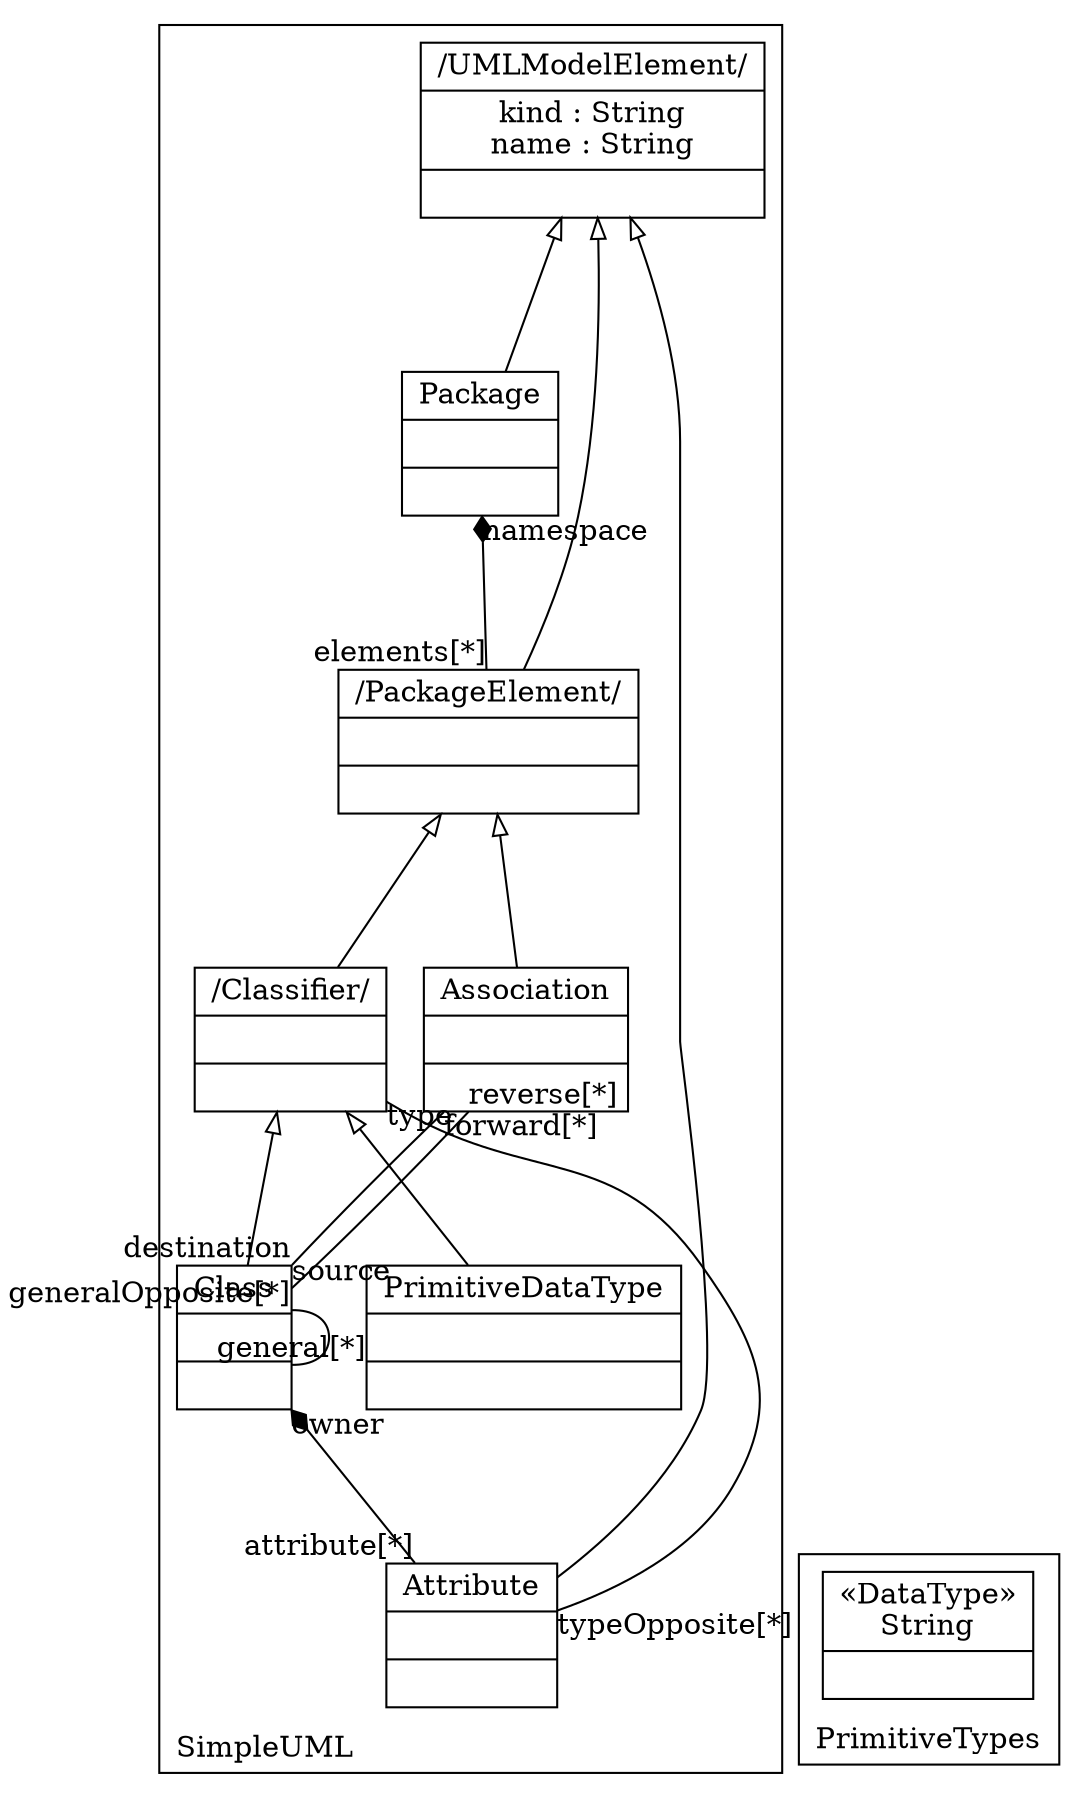 digraph "KM3 Model in DOT" {
graph[rankdir=BT,labeljust=l,labelloc=t,nodeSep=0.75,compound=true];
 subgraph "cluster_SimpleUML"{
labelloc=t
color=black
label=SimpleUML
 node[shape=record];
UMLModelElement[label="{/UMLModelElement/|kind : String\nname : String| }"]
;
 node[shape=record];
Attribute[label="{Attribute| | }"]
 Attribute->Class[arrowhead=diamond,arrowtail=none,headlabel="owner",taillabel="attribute[*]",group=Class,minlen=2,constraint=true,]
 Attribute->UMLModelElement[arrowhead=onormal,group=UMLModelElement,minlen=2,constraint=true,]
;
 node[shape=record];
Package[label="{Package| | }"]
 Package->UMLModelElement[arrowhead=onormal,group=UMLModelElement,minlen=2,constraint=true,]
;
 node[shape=record];
PackageElement[label="{/PackageElement/| | }"]
 PackageElement->Package[arrowhead=diamond,arrowtail=none,headlabel="namespace",taillabel="elements[*]",group=Package,minlen=2,constraint=true,]
 PackageElement->UMLModelElement[arrowhead=onormal,group=UMLModelElement,minlen=2,constraint=true,]
;
 node[shape=record];
Classifier[label="{/Classifier/| | }"]
 Classifier->Attribute[arrowhead=none,arrowtail=none,headlabel="typeOpposite[*]",taillabel="type",group=Attribute,minlen=2,constraint=false,]
 Classifier->PackageElement[arrowhead=onormal,group=PackageElement,minlen=2,constraint=true,]
;
 node[shape=record];
Class[label="{Class| | }"]
 Class->Class[arrowhead=none,arrowtail=none,headlabel="generalOpposite[*]",taillabel="general[*]",group=Class,minlen=2,constraint=false,]
 Class->Association[arrowhead=none,arrowtail=none,headlabel="forward[*]",taillabel="destination",group=Association,minlen=2,constraint=false,]
 Class->Classifier[arrowhead=onormal,group=Classifier,minlen=2,constraint=true,]
;
 node[shape=record];
PrimitiveDataType[label="{PrimitiveDataType| | }"]
 PrimitiveDataType->Classifier[arrowhead=onormal,group=Classifier,minlen=2,constraint=true,]
;
 node[shape=record];
Association[label="{Association| | }"]
 Association->Class[arrowhead=none,arrowtail=none,headlabel="source",taillabel="reverse[*]",group=Class,minlen=2,constraint=false,]
 Association->PackageElement[arrowhead=onormal,group=PackageElement,minlen=2,constraint=true,]
;

} subgraph "cluster_PrimitiveTypes"{
labelloc=t
color=black
label=PrimitiveTypes
 node[shape=record];
String[label="{&#171;DataType&#187;\nString|}"]
;

}
}